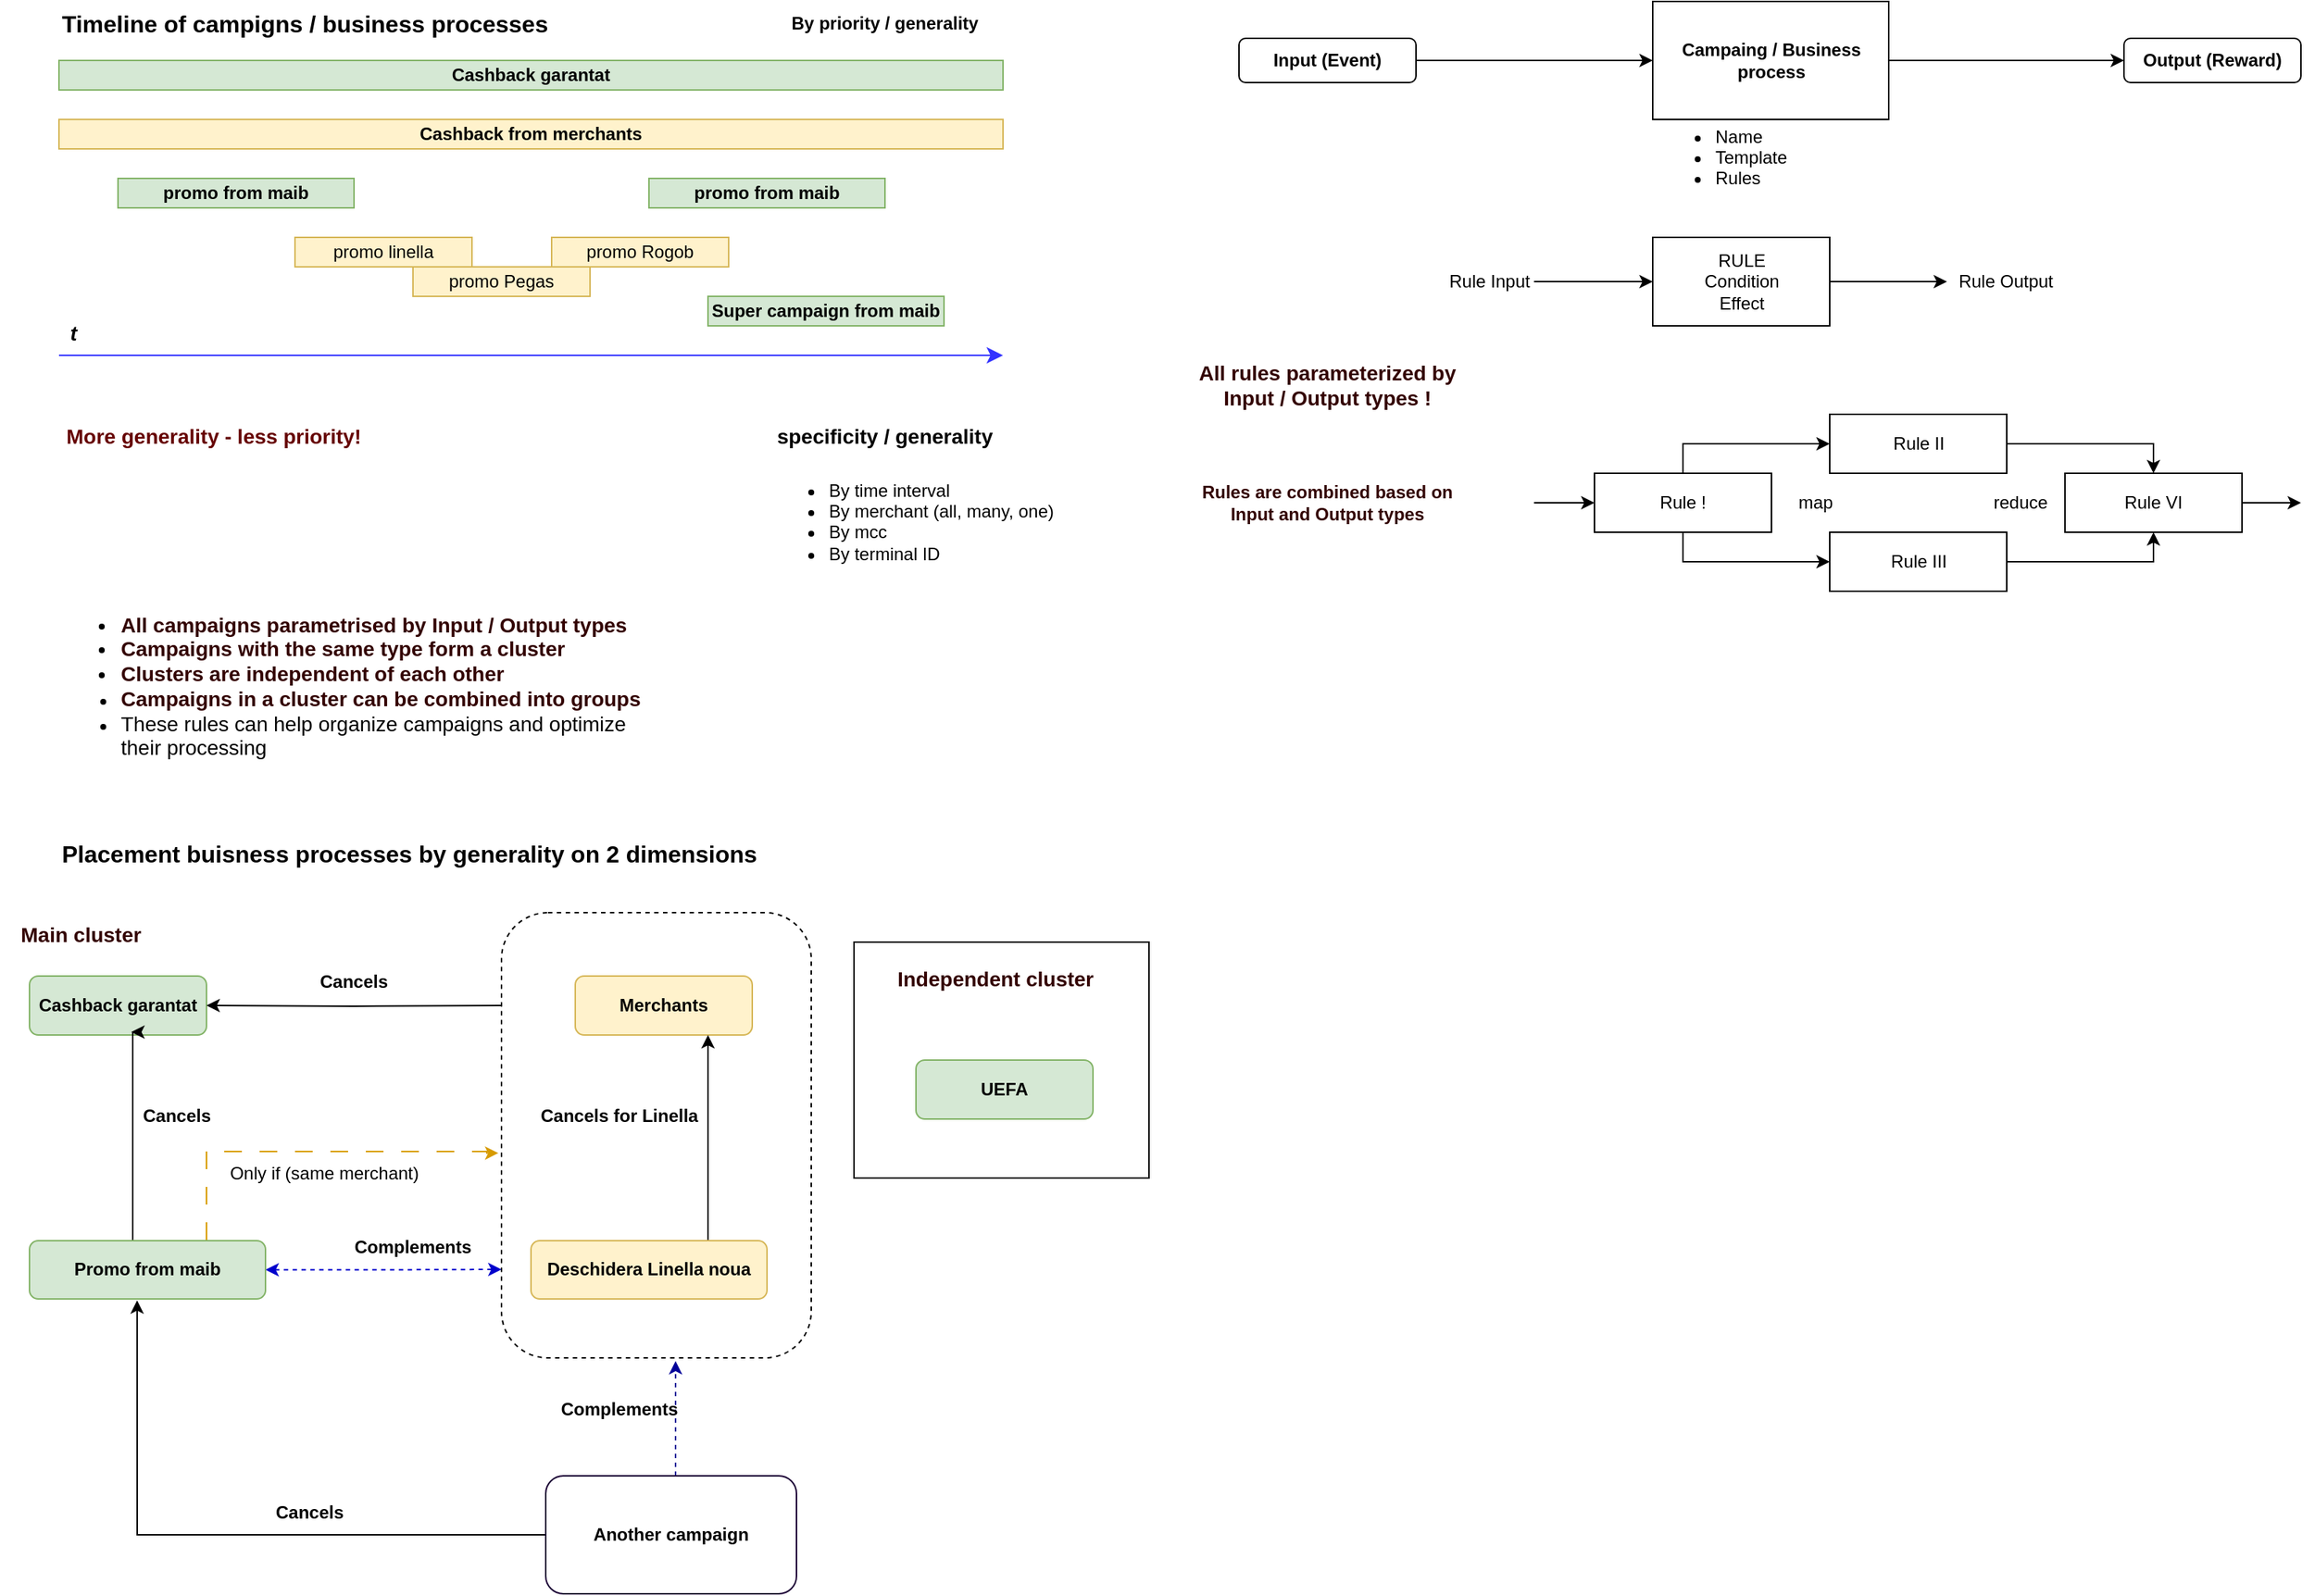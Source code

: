<mxfile version="21.2.3" type="github">
  <diagram name="Страница 1" id="YVO7yBQdUToCooKlwACB">
    <mxGraphModel dx="1380" dy="807" grid="1" gridSize="10" guides="1" tooltips="1" connect="1" arrows="1" fold="1" page="1" pageScale="1" pageWidth="827" pageHeight="1169" math="0" shadow="0">
      <root>
        <mxCell id="0" />
        <mxCell id="1" parent="0" />
        <mxCell id="iBNtOLJXSLs2kxBYLgRO-58" value="" style="rounded=1;whiteSpace=wrap;html=1;dashed=1;" vertex="1" parent="1">
          <mxGeometry x="380" y="658" width="210" height="302" as="geometry" />
        </mxCell>
        <mxCell id="iBNtOLJXSLs2kxBYLgRO-43" value="" style="rounded=0;whiteSpace=wrap;html=1;" vertex="1" parent="1">
          <mxGeometry x="619" y="678" width="200" height="160" as="geometry" />
        </mxCell>
        <mxCell id="iBNtOLJXSLs2kxBYLgRO-1" value="&lt;b&gt;Cashback garantat&lt;/b&gt;" style="rounded=0;whiteSpace=wrap;html=1;fillColor=#d5e8d4;strokeColor=#82b366;" vertex="1" parent="1">
          <mxGeometry x="80" y="80" width="640" height="20" as="geometry" />
        </mxCell>
        <mxCell id="iBNtOLJXSLs2kxBYLgRO-2" value="&lt;b&gt;&lt;font style=&quot;font-size: 16px;&quot;&gt;Timeline of campigns / business processes&lt;/font&gt;&lt;/b&gt;" style="text;html=1;strokeColor=none;fillColor=none;align=left;verticalAlign=middle;whiteSpace=wrap;rounded=0;" vertex="1" parent="1">
          <mxGeometry x="80" y="40" width="340" height="30" as="geometry" />
        </mxCell>
        <mxCell id="iBNtOLJXSLs2kxBYLgRO-3" value="&lt;b&gt;By priority / generality&lt;/b&gt;" style="text;html=1;strokeColor=none;fillColor=none;align=center;verticalAlign=middle;whiteSpace=wrap;rounded=0;" vertex="1" parent="1">
          <mxGeometry x="560" y="40" width="160" height="30" as="geometry" />
        </mxCell>
        <mxCell id="iBNtOLJXSLs2kxBYLgRO-4" value="&lt;b&gt;Cashback from merchants&lt;/b&gt;" style="rounded=0;whiteSpace=wrap;html=1;fillColor=#fff2cc;strokeColor=#d6b656;" vertex="1" parent="1">
          <mxGeometry x="80" y="120" width="640" height="20" as="geometry" />
        </mxCell>
        <mxCell id="iBNtOLJXSLs2kxBYLgRO-5" value="&lt;b&gt;promo from maib&lt;/b&gt;" style="rounded=0;whiteSpace=wrap;html=1;fillColor=#d5e8d4;strokeColor=#82b366;" vertex="1" parent="1">
          <mxGeometry x="120" y="160" width="160" height="20" as="geometry" />
        </mxCell>
        <mxCell id="iBNtOLJXSLs2kxBYLgRO-6" value="&lt;b&gt;promo from maib&lt;/b&gt;" style="rounded=0;whiteSpace=wrap;html=1;fillColor=#d5e8d4;strokeColor=#82b366;" vertex="1" parent="1">
          <mxGeometry x="480" y="160" width="160" height="20" as="geometry" />
        </mxCell>
        <mxCell id="iBNtOLJXSLs2kxBYLgRO-7" value="" style="edgeStyle=elbowEdgeStyle;elbow=horizontal;endArrow=classic;html=1;curved=0;rounded=0;endSize=8;startSize=8;strokeColor=#3333FF;" edge="1" parent="1">
          <mxGeometry width="50" height="50" relative="1" as="geometry">
            <mxPoint x="80" y="280" as="sourcePoint" />
            <mxPoint x="720" y="280" as="targetPoint" />
          </mxGeometry>
        </mxCell>
        <mxCell id="iBNtOLJXSLs2kxBYLgRO-8" value="&lt;b&gt;&lt;i&gt;&lt;font style=&quot;font-size: 14px;&quot;&gt;t&lt;/font&gt;&lt;/i&gt;&lt;/b&gt;" style="text;html=1;strokeColor=none;fillColor=none;align=center;verticalAlign=middle;whiteSpace=wrap;rounded=0;" vertex="1" parent="1">
          <mxGeometry x="80" y="250" width="20" height="30" as="geometry" />
        </mxCell>
        <mxCell id="iBNtOLJXSLs2kxBYLgRO-9" value="promo linella" style="rounded=0;whiteSpace=wrap;html=1;fillColor=#fff2cc;strokeColor=#d6b656;" vertex="1" parent="1">
          <mxGeometry x="240" y="200" width="120" height="20" as="geometry" />
        </mxCell>
        <mxCell id="iBNtOLJXSLs2kxBYLgRO-10" value="promo Pegas" style="rounded=0;whiteSpace=wrap;html=1;fillColor=#fff2cc;strokeColor=#d6b656;" vertex="1" parent="1">
          <mxGeometry x="320" y="220" width="120" height="20" as="geometry" />
        </mxCell>
        <mxCell id="iBNtOLJXSLs2kxBYLgRO-11" value="promo Rogob" style="rounded=0;whiteSpace=wrap;html=1;fillColor=#fff2cc;strokeColor=#d6b656;" vertex="1" parent="1">
          <mxGeometry x="414" y="200" width="120" height="20" as="geometry" />
        </mxCell>
        <mxCell id="iBNtOLJXSLs2kxBYLgRO-12" value="&lt;b&gt;Super campaign from maib&lt;/b&gt;" style="rounded=0;whiteSpace=wrap;html=1;fillColor=#d5e8d4;strokeColor=#82b366;" vertex="1" parent="1">
          <mxGeometry x="520" y="240" width="160" height="20" as="geometry" />
        </mxCell>
        <mxCell id="iBNtOLJXSLs2kxBYLgRO-13" value="&lt;b&gt;&lt;font style=&quot;font-size: 14px;&quot;&gt;specificity / generality&lt;/font&gt;&lt;/b&gt;" style="text;html=1;strokeColor=none;fillColor=none;align=center;verticalAlign=middle;whiteSpace=wrap;rounded=0;" vertex="1" parent="1">
          <mxGeometry x="560" y="320" width="160" height="30" as="geometry" />
        </mxCell>
        <mxCell id="iBNtOLJXSLs2kxBYLgRO-14" value="&lt;b&gt;&lt;font color=&quot;#660000&quot; style=&quot;font-size: 14px;&quot;&gt;More generality - less priority!&lt;/font&gt;&lt;/b&gt;" style="text;html=1;strokeColor=none;fillColor=none;align=center;verticalAlign=middle;whiteSpace=wrap;rounded=0;" vertex="1" parent="1">
          <mxGeometry x="80" y="320" width="210" height="30" as="geometry" />
        </mxCell>
        <mxCell id="iBNtOLJXSLs2kxBYLgRO-15" value="&lt;ul&gt;&lt;li&gt;By time interval&lt;/li&gt;&lt;li&gt;By merchant (all, many, one)&lt;/li&gt;&lt;li&gt;By mcc&lt;/li&gt;&lt;li&gt;By terminal ID&lt;/li&gt;&lt;/ul&gt;" style="text;strokeColor=none;fillColor=none;html=1;whiteSpace=wrap;verticalAlign=middle;overflow=hidden;" vertex="1" parent="1">
          <mxGeometry x="560" y="350" width="200" height="80" as="geometry" />
        </mxCell>
        <mxCell id="iBNtOLJXSLs2kxBYLgRO-16" value="&lt;b&gt;&lt;font style=&quot;font-size: 16px;&quot;&gt;Placement buisness processes by generality on 2 dimensions&lt;/font&gt;&lt;/b&gt;" style="text;html=1;strokeColor=none;fillColor=none;align=left;verticalAlign=middle;whiteSpace=wrap;rounded=0;" vertex="1" parent="1">
          <mxGeometry x="80" y="603" width="480" height="30" as="geometry" />
        </mxCell>
        <mxCell id="iBNtOLJXSLs2kxBYLgRO-21" value="&lt;b&gt;Cashback garantat&lt;/b&gt;" style="rounded=1;whiteSpace=wrap;html=1;fillColor=#d5e8d4;strokeColor=#82b366;" vertex="1" parent="1">
          <mxGeometry x="60" y="701" width="120" height="40" as="geometry" />
        </mxCell>
        <mxCell id="iBNtOLJXSLs2kxBYLgRO-51" style="edgeStyle=orthogonalEdgeStyle;rounded=0;orthogonalLoop=1;jettySize=auto;html=1;" edge="1" parent="1" target="iBNtOLJXSLs2kxBYLgRO-21">
          <mxGeometry relative="1" as="geometry">
            <mxPoint x="380" y="721" as="sourcePoint" />
          </mxGeometry>
        </mxCell>
        <mxCell id="iBNtOLJXSLs2kxBYLgRO-22" value="&lt;b&gt;Merchants&lt;/b&gt;" style="rounded=1;whiteSpace=wrap;html=1;fillColor=#fff2cc;strokeColor=#d6b656;" vertex="1" parent="1">
          <mxGeometry x="430" y="701" width="120" height="40" as="geometry" />
        </mxCell>
        <mxCell id="iBNtOLJXSLs2kxBYLgRO-26" value="&lt;b&gt;Cancels&lt;/b&gt;" style="text;html=1;strokeColor=none;fillColor=none;align=center;verticalAlign=middle;whiteSpace=wrap;rounded=0;" vertex="1" parent="1">
          <mxGeometry x="130" y="781" width="60" height="30" as="geometry" />
        </mxCell>
        <mxCell id="iBNtOLJXSLs2kxBYLgRO-28" style="edgeStyle=orthogonalEdgeStyle;rounded=0;orthogonalLoop=1;jettySize=auto;html=1;exitX=0.5;exitY=0;exitDx=0;exitDy=0;entryX=0.575;entryY=0.95;entryDx=0;entryDy=0;entryPerimeter=0;" edge="1" parent="1" source="iBNtOLJXSLs2kxBYLgRO-27" target="iBNtOLJXSLs2kxBYLgRO-21">
          <mxGeometry relative="1" as="geometry">
            <mxPoint x="130" y="750" as="targetPoint" />
            <Array as="points">
              <mxPoint x="130" y="881" />
            </Array>
          </mxGeometry>
        </mxCell>
        <mxCell id="iBNtOLJXSLs2kxBYLgRO-54" style="edgeStyle=orthogonalEdgeStyle;rounded=0;orthogonalLoop=1;jettySize=auto;html=1;startArrow=classic;startFill=1;dashed=1;strokeColor=#0000CC;" edge="1" parent="1" source="iBNtOLJXSLs2kxBYLgRO-27">
          <mxGeometry relative="1" as="geometry">
            <mxPoint x="380" y="900" as="targetPoint" />
          </mxGeometry>
        </mxCell>
        <mxCell id="iBNtOLJXSLs2kxBYLgRO-56" style="edgeStyle=orthogonalEdgeStyle;rounded=0;orthogonalLoop=1;jettySize=auto;html=1;entryX=-0.01;entryY=0.54;entryDx=0;entryDy=0;dashed=1;fillColor=#ffe6cc;strokeColor=#d79b00;dashPattern=12 12;entryPerimeter=0;" edge="1" parent="1" target="iBNtOLJXSLs2kxBYLgRO-58">
          <mxGeometry relative="1" as="geometry">
            <mxPoint x="180" y="880" as="sourcePoint" />
            <Array as="points">
              <mxPoint x="180" y="820" />
              <mxPoint x="370" y="820" />
              <mxPoint x="370" y="821" />
            </Array>
          </mxGeometry>
        </mxCell>
        <mxCell id="iBNtOLJXSLs2kxBYLgRO-27" value="&lt;b&gt;Promo from maib&lt;/b&gt;" style="rounded=1;whiteSpace=wrap;html=1;fillColor=#d5e8d4;strokeColor=#82b366;" vertex="1" parent="1">
          <mxGeometry x="60" y="880.5" width="160" height="39.5" as="geometry" />
        </mxCell>
        <mxCell id="iBNtOLJXSLs2kxBYLgRO-53" style="edgeStyle=orthogonalEdgeStyle;rounded=0;orthogonalLoop=1;jettySize=auto;html=1;" edge="1" parent="1" source="iBNtOLJXSLs2kxBYLgRO-32" target="iBNtOLJXSLs2kxBYLgRO-22">
          <mxGeometry relative="1" as="geometry">
            <Array as="points">
              <mxPoint x="520" y="760" />
              <mxPoint x="520" y="760" />
            </Array>
          </mxGeometry>
        </mxCell>
        <mxCell id="iBNtOLJXSLs2kxBYLgRO-32" value="&lt;b&gt;Deschidera Linella noua&lt;/b&gt;" style="rounded=1;whiteSpace=wrap;html=1;fillColor=#fff2cc;strokeColor=#d6b656;" vertex="1" parent="1">
          <mxGeometry x="400" y="880.5" width="160" height="39.5" as="geometry" />
        </mxCell>
        <mxCell id="iBNtOLJXSLs2kxBYLgRO-36" value="&lt;b&gt;Cancels for Linella&lt;/b&gt;" style="text;html=1;strokeColor=none;fillColor=none;align=center;verticalAlign=middle;whiteSpace=wrap;rounded=0;" vertex="1" parent="1">
          <mxGeometry x="400" y="781" width="120" height="30" as="geometry" />
        </mxCell>
        <mxCell id="iBNtOLJXSLs2kxBYLgRO-38" value="&lt;b&gt;Complements&lt;/b&gt;" style="text;html=1;strokeColor=none;fillColor=none;align=center;verticalAlign=middle;whiteSpace=wrap;rounded=0;" vertex="1" parent="1">
          <mxGeometry x="280" y="870" width="80" height="30" as="geometry" />
        </mxCell>
        <mxCell id="iBNtOLJXSLs2kxBYLgRO-39" value="&lt;b&gt;UEFA&lt;/b&gt;" style="rounded=1;whiteSpace=wrap;html=1;fillColor=#d5e8d4;strokeColor=#82b366;" vertex="1" parent="1">
          <mxGeometry x="661" y="758" width="120" height="40" as="geometry" />
        </mxCell>
        <mxCell id="iBNtOLJXSLs2kxBYLgRO-44" value="&lt;font size=&quot;1&quot; color=&quot;#330000&quot;&gt;&lt;b style=&quot;font-size: 14px;&quot;&gt;Independent cluster&lt;/b&gt;&lt;/font&gt;" style="text;html=1;strokeColor=none;fillColor=none;align=center;verticalAlign=middle;whiteSpace=wrap;rounded=0;" vertex="1" parent="1">
          <mxGeometry x="645" y="688" width="140" height="30" as="geometry" />
        </mxCell>
        <mxCell id="iBNtOLJXSLs2kxBYLgRO-47" value="&lt;b&gt;&lt;font style=&quot;font-size: 14px;&quot; color=&quot;#330000&quot;&gt;Main cluster&lt;/font&gt;&lt;/b&gt;" style="text;html=1;strokeColor=none;fillColor=none;align=center;verticalAlign=middle;whiteSpace=wrap;rounded=0;" vertex="1" parent="1">
          <mxGeometry x="40" y="658" width="110" height="30" as="geometry" />
        </mxCell>
        <mxCell id="iBNtOLJXSLs2kxBYLgRO-49" value="&lt;ul style=&quot;&quot;&gt;&lt;li style=&quot;font-size: 14px;&quot;&gt;&lt;font color=&quot;#330000&quot;&gt;&lt;b style=&quot;border-color: var(--border-color);&quot;&gt;All campaigns parametrised by Input / Output types&lt;/b&gt;&lt;br&gt;&lt;/font&gt;&lt;/li&gt;&lt;li style=&quot;font-size: 14px;&quot;&gt;&lt;b&gt;&lt;font color=&quot;#330000&quot;&gt;Сampaigns with the same type form a cluster&amp;nbsp;&lt;/font&gt;&lt;/b&gt;&lt;/li&gt;&lt;li style=&quot;font-size: 14px;&quot;&gt;&lt;b&gt;&lt;font color=&quot;#330000&quot;&gt;Clusters are independent of each other&lt;/font&gt;&lt;/b&gt;&lt;br&gt;&lt;/li&gt;&lt;li style=&quot;&quot;&gt;&lt;font size=&quot;1&quot; color=&quot;#330000&quot;&gt;&lt;b style=&quot;font-size: 14px;&quot;&gt;Campaigns in a cluster can be combined into groups&lt;/b&gt;&lt;/font&gt;&lt;br&gt;&lt;/li&gt;&lt;li style=&quot;&quot;&gt;&lt;span style=&quot;font-size: 14px;&quot;&gt;These rules can help organize campaigns and optimize their processing&lt;/span&gt;&lt;/li&gt;&lt;/ul&gt;" style="text;strokeColor=none;fillColor=none;html=1;whiteSpace=wrap;verticalAlign=middle;overflow=hidden;" vertex="1" parent="1">
          <mxGeometry x="80" y="440" width="400" height="120" as="geometry" />
        </mxCell>
        <mxCell id="iBNtOLJXSLs2kxBYLgRO-52" value="&lt;b&gt;Cancels&lt;/b&gt;" style="text;html=1;strokeColor=none;fillColor=none;align=center;verticalAlign=middle;whiteSpace=wrap;rounded=0;" vertex="1" parent="1">
          <mxGeometry x="250" y="690" width="60" height="30" as="geometry" />
        </mxCell>
        <mxCell id="iBNtOLJXSLs2kxBYLgRO-59" value="" style="edgeStyle=orthogonalEdgeStyle;rounded=0;orthogonalLoop=1;jettySize=auto;html=1;entryX=0.562;entryY=1.007;entryDx=0;entryDy=0;entryPerimeter=0;dashed=1;strokeColor=#000099;" edge="1" parent="1" source="iBNtOLJXSLs2kxBYLgRO-55" target="iBNtOLJXSLs2kxBYLgRO-58">
          <mxGeometry relative="1" as="geometry">
            <mxPoint x="495" y="970" as="targetPoint" />
            <Array as="points">
              <mxPoint x="498" y="1020" />
              <mxPoint x="498" y="1020" />
            </Array>
          </mxGeometry>
        </mxCell>
        <mxCell id="iBNtOLJXSLs2kxBYLgRO-60" style="edgeStyle=orthogonalEdgeStyle;rounded=0;orthogonalLoop=1;jettySize=auto;html=1;entryX=0.456;entryY=1.025;entryDx=0;entryDy=0;entryPerimeter=0;" edge="1" parent="1" source="iBNtOLJXSLs2kxBYLgRO-55" target="iBNtOLJXSLs2kxBYLgRO-27">
          <mxGeometry relative="1" as="geometry" />
        </mxCell>
        <mxCell id="iBNtOLJXSLs2kxBYLgRO-55" value="&lt;b&gt;Another campaign&lt;/b&gt;" style="rounded=1;whiteSpace=wrap;html=1;strokeColor=#190033;" vertex="1" parent="1">
          <mxGeometry x="410" y="1040" width="170" height="80" as="geometry" />
        </mxCell>
        <mxCell id="iBNtOLJXSLs2kxBYLgRO-57" value="Only if (same merchant)" style="text;html=1;strokeColor=none;fillColor=none;align=center;verticalAlign=middle;whiteSpace=wrap;rounded=0;" vertex="1" parent="1">
          <mxGeometry x="180" y="820" width="160" height="30" as="geometry" />
        </mxCell>
        <mxCell id="iBNtOLJXSLs2kxBYLgRO-61" value="&lt;b&gt;Complements&lt;/b&gt;" style="text;html=1;strokeColor=none;fillColor=none;align=center;verticalAlign=middle;whiteSpace=wrap;rounded=0;" vertex="1" parent="1">
          <mxGeometry x="420" y="980" width="80" height="30" as="geometry" />
        </mxCell>
        <mxCell id="iBNtOLJXSLs2kxBYLgRO-62" value="&lt;b&gt;Cancels&lt;/b&gt;" style="text;html=1;strokeColor=none;fillColor=none;align=center;verticalAlign=middle;whiteSpace=wrap;rounded=0;" vertex="1" parent="1">
          <mxGeometry x="220" y="1050" width="60" height="30" as="geometry" />
        </mxCell>
        <mxCell id="iBNtOLJXSLs2kxBYLgRO-67" style="edgeStyle=orthogonalEdgeStyle;rounded=0;orthogonalLoop=1;jettySize=auto;html=1;entryX=0;entryY=0.5;entryDx=0;entryDy=0;" edge="1" parent="1" source="iBNtOLJXSLs2kxBYLgRO-63" target="iBNtOLJXSLs2kxBYLgRO-66">
          <mxGeometry relative="1" as="geometry" />
        </mxCell>
        <mxCell id="iBNtOLJXSLs2kxBYLgRO-63" value="&lt;b&gt;Campaing / Business process&lt;/b&gt;" style="rounded=0;whiteSpace=wrap;html=1;" vertex="1" parent="1">
          <mxGeometry x="1160.5" y="40" width="160" height="80" as="geometry" />
        </mxCell>
        <mxCell id="iBNtOLJXSLs2kxBYLgRO-65" style="edgeStyle=orthogonalEdgeStyle;rounded=0;orthogonalLoop=1;jettySize=auto;html=1;entryX=0;entryY=0.5;entryDx=0;entryDy=0;" edge="1" parent="1" source="iBNtOLJXSLs2kxBYLgRO-64" target="iBNtOLJXSLs2kxBYLgRO-63">
          <mxGeometry relative="1" as="geometry" />
        </mxCell>
        <mxCell id="iBNtOLJXSLs2kxBYLgRO-64" value="&lt;b&gt;Input (Event)&lt;/b&gt;" style="rounded=1;whiteSpace=wrap;html=1;" vertex="1" parent="1">
          <mxGeometry x="880" y="65" width="120" height="30" as="geometry" />
        </mxCell>
        <mxCell id="iBNtOLJXSLs2kxBYLgRO-66" value="&lt;b&gt;Output (Reward)&lt;/b&gt;" style="rounded=1;whiteSpace=wrap;html=1;" vertex="1" parent="1">
          <mxGeometry x="1480" y="65" width="120" height="30" as="geometry" />
        </mxCell>
        <mxCell id="iBNtOLJXSLs2kxBYLgRO-68" value="&lt;ul&gt;&lt;li&gt;Name&lt;/li&gt;&lt;li&gt;Template&lt;/li&gt;&lt;li&gt;Rules&lt;/li&gt;&lt;/ul&gt;" style="text;strokeColor=none;fillColor=none;html=1;whiteSpace=wrap;verticalAlign=middle;overflow=hidden;" vertex="1" parent="1">
          <mxGeometry x="1161" y="110" width="159.5" height="60" as="geometry" />
        </mxCell>
        <mxCell id="iBNtOLJXSLs2kxBYLgRO-73" style="edgeStyle=orthogonalEdgeStyle;rounded=0;orthogonalLoop=1;jettySize=auto;html=1;entryX=0;entryY=0.5;entryDx=0;entryDy=0;" edge="1" parent="1" source="iBNtOLJXSLs2kxBYLgRO-69" target="iBNtOLJXSLs2kxBYLgRO-71">
          <mxGeometry relative="1" as="geometry" />
        </mxCell>
        <mxCell id="iBNtOLJXSLs2kxBYLgRO-69" value="RULE&lt;br&gt;Condition&lt;br&gt;Effect" style="rounded=0;whiteSpace=wrap;html=1;" vertex="1" parent="1">
          <mxGeometry x="1160.5" y="200" width="120" height="60" as="geometry" />
        </mxCell>
        <mxCell id="iBNtOLJXSLs2kxBYLgRO-72" style="edgeStyle=orthogonalEdgeStyle;rounded=0;orthogonalLoop=1;jettySize=auto;html=1;entryX=0;entryY=0.5;entryDx=0;entryDy=0;" edge="1" parent="1" source="iBNtOLJXSLs2kxBYLgRO-70" target="iBNtOLJXSLs2kxBYLgRO-69">
          <mxGeometry relative="1" as="geometry" />
        </mxCell>
        <mxCell id="iBNtOLJXSLs2kxBYLgRO-70" value="Rule Input" style="text;html=1;strokeColor=none;fillColor=none;align=center;verticalAlign=middle;whiteSpace=wrap;rounded=0;" vertex="1" parent="1">
          <mxGeometry x="1020" y="215" width="60" height="30" as="geometry" />
        </mxCell>
        <mxCell id="iBNtOLJXSLs2kxBYLgRO-71" value="Rule Output" style="text;html=1;strokeColor=none;fillColor=none;align=center;verticalAlign=middle;whiteSpace=wrap;rounded=0;" vertex="1" parent="1">
          <mxGeometry x="1360" y="215" width="80" height="30" as="geometry" />
        </mxCell>
        <mxCell id="iBNtOLJXSLs2kxBYLgRO-74" value="&lt;b&gt;&lt;font color=&quot;#330000&quot; style=&quot;font-size: 14px;&quot;&gt;All rules parameterized by Input / Output types !&lt;/font&gt;&lt;/b&gt;" style="text;html=1;strokeColor=none;fillColor=none;align=center;verticalAlign=middle;whiteSpace=wrap;rounded=0;" vertex="1" parent="1">
          <mxGeometry x="840" y="280" width="200" height="40" as="geometry" />
        </mxCell>
        <mxCell id="iBNtOLJXSLs2kxBYLgRO-75" value="&lt;font color=&quot;#330000&quot;&gt;&lt;b&gt;Rules are combined based on Input and Output types&lt;/b&gt;&lt;/font&gt;" style="text;html=1;strokeColor=none;fillColor=none;align=center;verticalAlign=middle;whiteSpace=wrap;rounded=0;" vertex="1" parent="1">
          <mxGeometry x="840" y="360" width="200" height="40" as="geometry" />
        </mxCell>
        <mxCell id="iBNtOLJXSLs2kxBYLgRO-79" style="edgeStyle=orthogonalEdgeStyle;rounded=0;orthogonalLoop=1;jettySize=auto;html=1;entryX=0;entryY=0.5;entryDx=0;entryDy=0;" edge="1" parent="1" source="iBNtOLJXSLs2kxBYLgRO-76" target="iBNtOLJXSLs2kxBYLgRO-77">
          <mxGeometry relative="1" as="geometry">
            <mxPoint x="1320" y="340" as="targetPoint" />
            <Array as="points">
              <mxPoint x="1181" y="340" />
            </Array>
          </mxGeometry>
        </mxCell>
        <mxCell id="iBNtOLJXSLs2kxBYLgRO-83" style="edgeStyle=orthogonalEdgeStyle;rounded=0;orthogonalLoop=1;jettySize=auto;html=1;entryX=0;entryY=0.5;entryDx=0;entryDy=0;" edge="1" parent="1" source="iBNtOLJXSLs2kxBYLgRO-76" target="iBNtOLJXSLs2kxBYLgRO-78">
          <mxGeometry relative="1" as="geometry">
            <mxPoint x="1320" y="420" as="targetPoint" />
            <Array as="points">
              <mxPoint x="1181" y="420" />
            </Array>
          </mxGeometry>
        </mxCell>
        <mxCell id="iBNtOLJXSLs2kxBYLgRO-90" value="" style="edgeStyle=orthogonalEdgeStyle;rounded=0;orthogonalLoop=1;jettySize=auto;html=1;startArrow=classic;startFill=1;endArrow=none;endFill=0;" edge="1" parent="1" source="iBNtOLJXSLs2kxBYLgRO-76">
          <mxGeometry relative="1" as="geometry">
            <mxPoint x="1080" y="380" as="targetPoint" />
          </mxGeometry>
        </mxCell>
        <mxCell id="iBNtOLJXSLs2kxBYLgRO-76" value="Rule !" style="rounded=0;whiteSpace=wrap;html=1;" vertex="1" parent="1">
          <mxGeometry x="1121" y="360" width="120" height="40" as="geometry" />
        </mxCell>
        <mxCell id="iBNtOLJXSLs2kxBYLgRO-85" style="edgeStyle=orthogonalEdgeStyle;rounded=0;orthogonalLoop=1;jettySize=auto;html=1;entryX=0.5;entryY=0;entryDx=0;entryDy=0;" edge="1" parent="1" source="iBNtOLJXSLs2kxBYLgRO-77" target="iBNtOLJXSLs2kxBYLgRO-84">
          <mxGeometry relative="1" as="geometry" />
        </mxCell>
        <mxCell id="iBNtOLJXSLs2kxBYLgRO-77" value="Rule II" style="rounded=0;whiteSpace=wrap;html=1;" vertex="1" parent="1">
          <mxGeometry x="1280.5" y="320" width="120" height="40" as="geometry" />
        </mxCell>
        <mxCell id="iBNtOLJXSLs2kxBYLgRO-86" style="edgeStyle=orthogonalEdgeStyle;rounded=0;orthogonalLoop=1;jettySize=auto;html=1;entryX=0.5;entryY=1;entryDx=0;entryDy=0;" edge="1" parent="1" source="iBNtOLJXSLs2kxBYLgRO-78" target="iBNtOLJXSLs2kxBYLgRO-84">
          <mxGeometry relative="1" as="geometry" />
        </mxCell>
        <mxCell id="iBNtOLJXSLs2kxBYLgRO-78" value="Rule III" style="rounded=0;whiteSpace=wrap;html=1;" vertex="1" parent="1">
          <mxGeometry x="1280.5" y="400" width="120" height="40" as="geometry" />
        </mxCell>
        <mxCell id="iBNtOLJXSLs2kxBYLgRO-89" style="edgeStyle=orthogonalEdgeStyle;rounded=0;orthogonalLoop=1;jettySize=auto;html=1;" edge="1" parent="1" source="iBNtOLJXSLs2kxBYLgRO-84">
          <mxGeometry relative="1" as="geometry">
            <mxPoint x="1600" y="380" as="targetPoint" />
          </mxGeometry>
        </mxCell>
        <mxCell id="iBNtOLJXSLs2kxBYLgRO-84" value="Rule VI" style="rounded=0;whiteSpace=wrap;html=1;" vertex="1" parent="1">
          <mxGeometry x="1440" y="360" width="120" height="40" as="geometry" />
        </mxCell>
        <mxCell id="iBNtOLJXSLs2kxBYLgRO-87" value="map" style="text;html=1;strokeColor=none;fillColor=none;align=center;verticalAlign=middle;whiteSpace=wrap;rounded=0;" vertex="1" parent="1">
          <mxGeometry x="1241" y="365" width="60" height="30" as="geometry" />
        </mxCell>
        <mxCell id="iBNtOLJXSLs2kxBYLgRO-88" value="reduce" style="text;html=1;strokeColor=none;fillColor=none;align=center;verticalAlign=middle;whiteSpace=wrap;rounded=0;" vertex="1" parent="1">
          <mxGeometry x="1380" y="365" width="60" height="30" as="geometry" />
        </mxCell>
      </root>
    </mxGraphModel>
  </diagram>
</mxfile>
